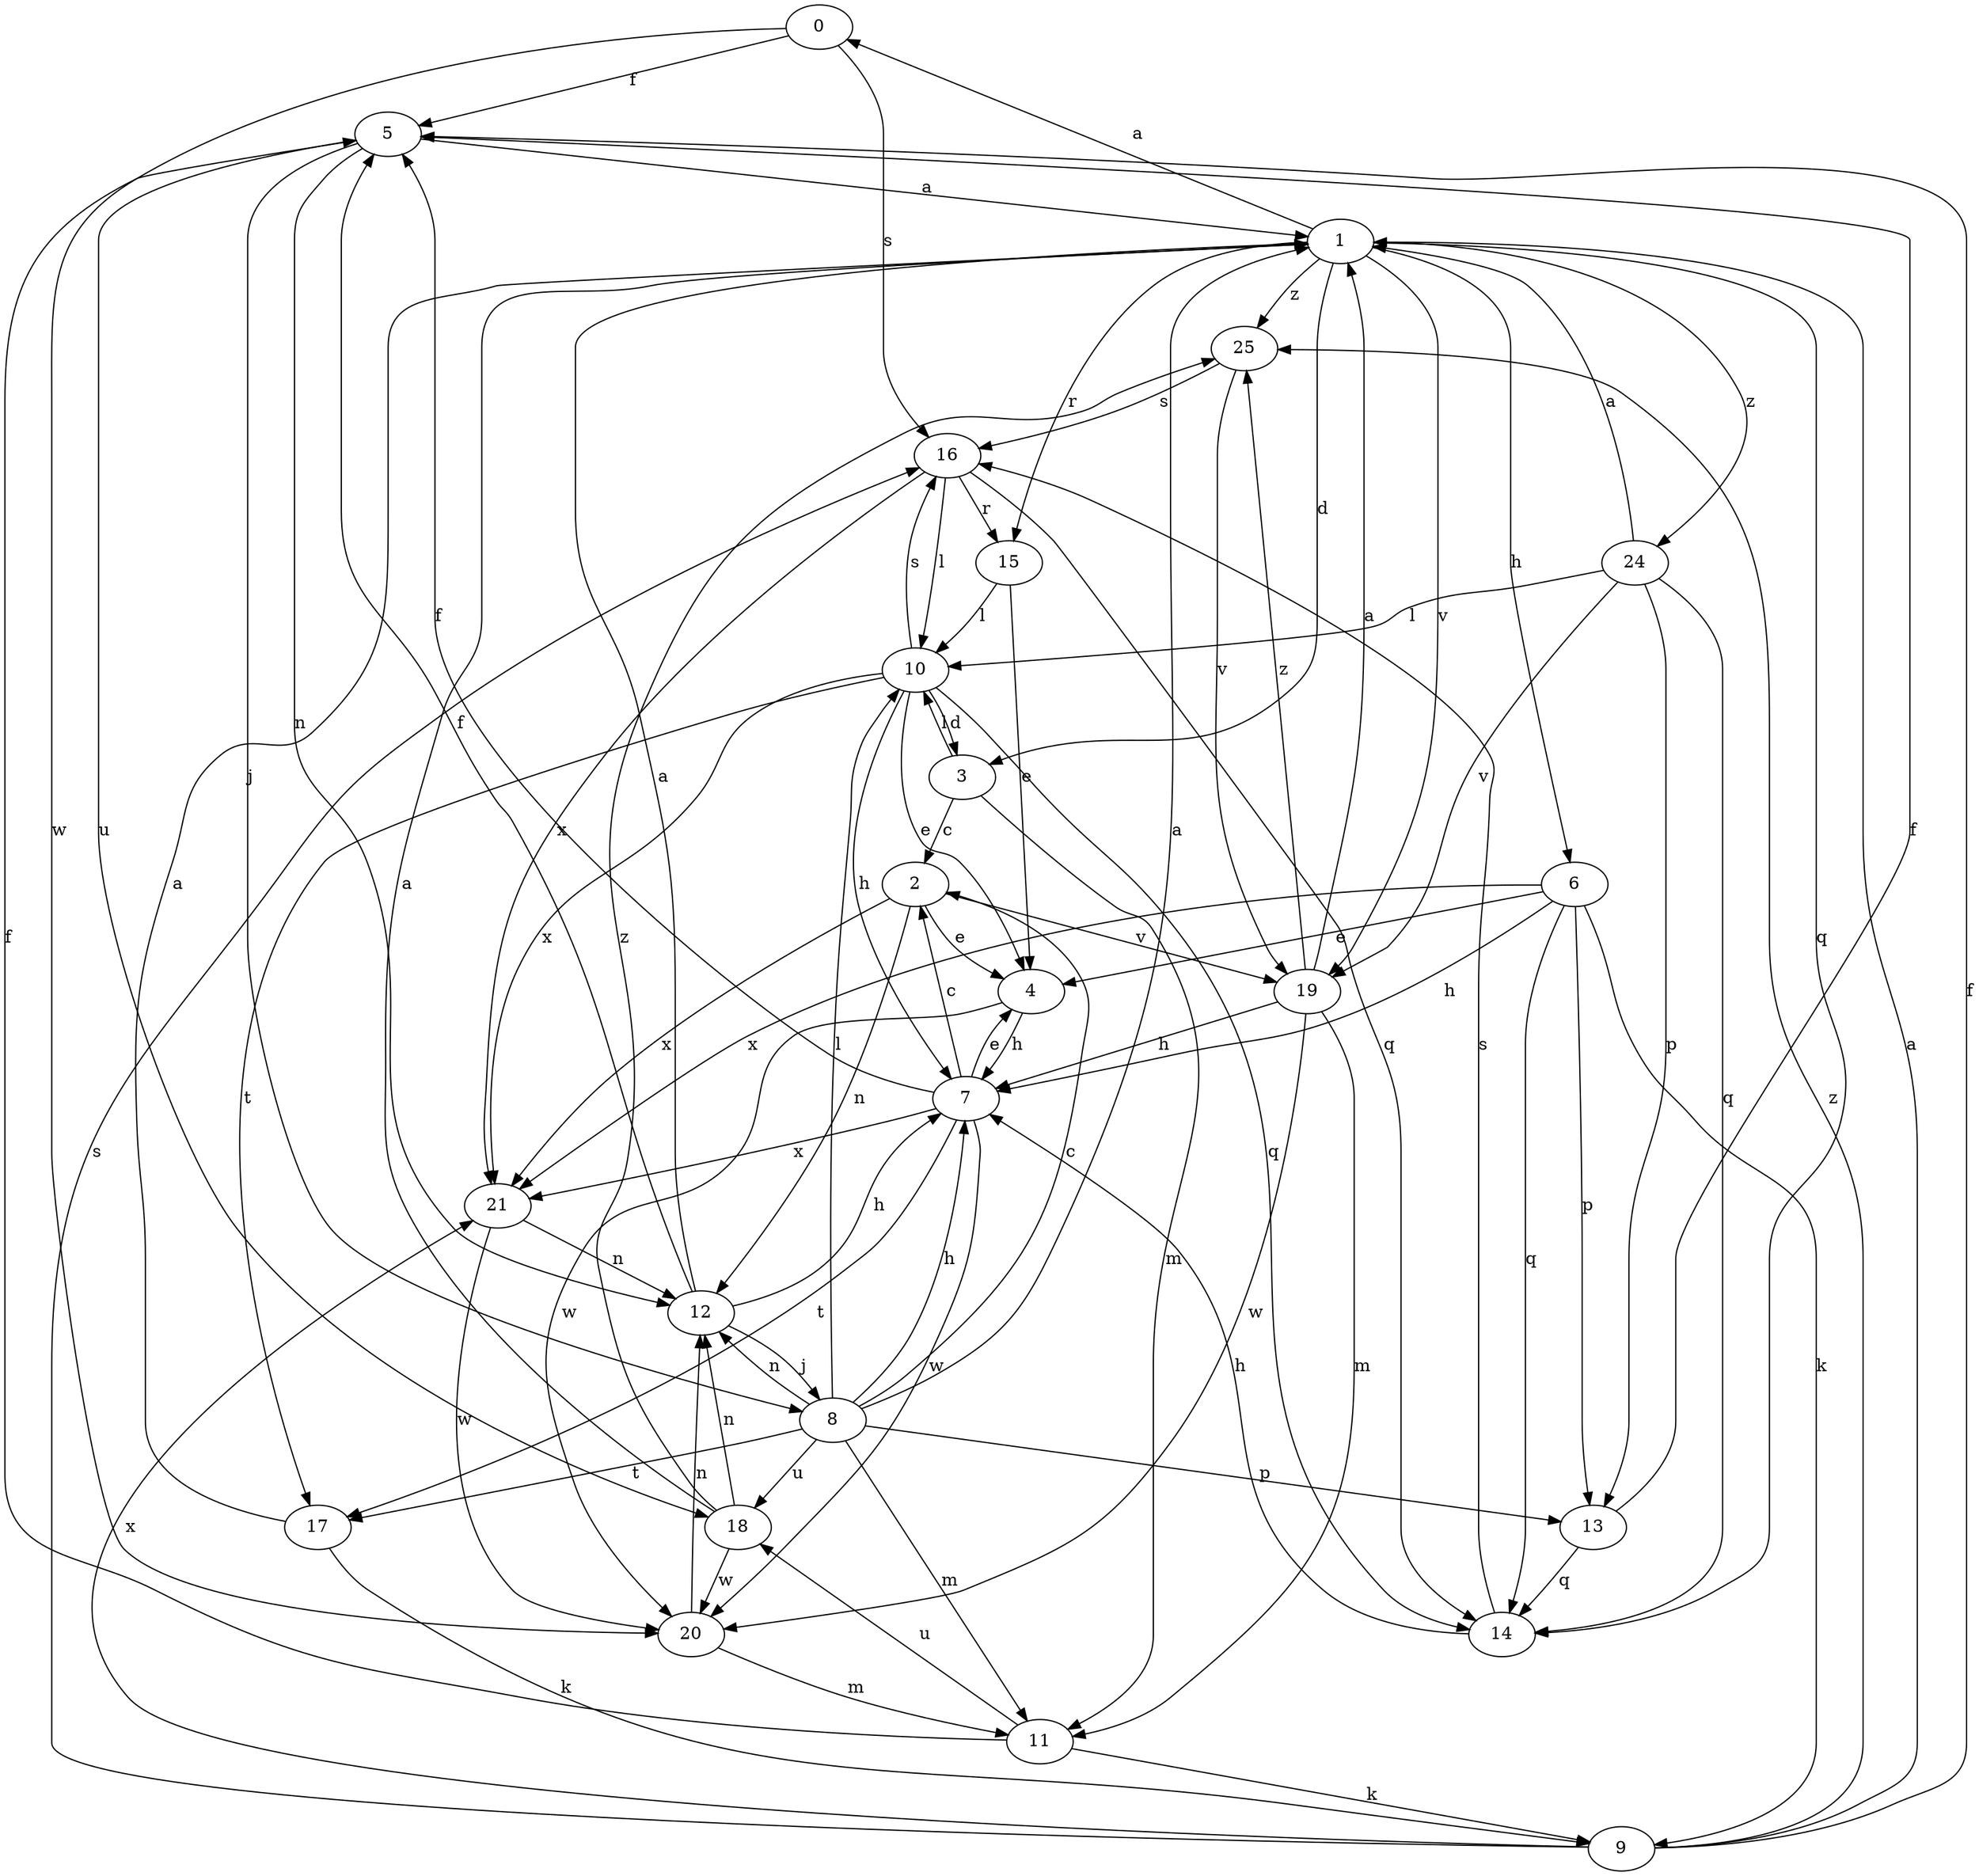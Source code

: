 strict digraph  {
0;
1;
2;
3;
4;
5;
6;
7;
8;
9;
10;
11;
12;
13;
14;
15;
16;
17;
18;
19;
20;
21;
24;
25;
0 -> 5  [label=f];
0 -> 16  [label=s];
0 -> 20  [label=w];
1 -> 0  [label=a];
1 -> 3  [label=d];
1 -> 6  [label=h];
1 -> 14  [label=q];
1 -> 15  [label=r];
1 -> 19  [label=v];
1 -> 24  [label=z];
1 -> 25  [label=z];
2 -> 4  [label=e];
2 -> 12  [label=n];
2 -> 19  [label=v];
2 -> 21  [label=x];
3 -> 2  [label=c];
3 -> 10  [label=l];
3 -> 11  [label=m];
4 -> 7  [label=h];
4 -> 20  [label=w];
5 -> 1  [label=a];
5 -> 8  [label=j];
5 -> 12  [label=n];
5 -> 18  [label=u];
6 -> 4  [label=e];
6 -> 7  [label=h];
6 -> 9  [label=k];
6 -> 13  [label=p];
6 -> 14  [label=q];
6 -> 21  [label=x];
7 -> 2  [label=c];
7 -> 4  [label=e];
7 -> 5  [label=f];
7 -> 17  [label=t];
7 -> 20  [label=w];
7 -> 21  [label=x];
8 -> 1  [label=a];
8 -> 2  [label=c];
8 -> 7  [label=h];
8 -> 10  [label=l];
8 -> 11  [label=m];
8 -> 12  [label=n];
8 -> 13  [label=p];
8 -> 17  [label=t];
8 -> 18  [label=u];
9 -> 1  [label=a];
9 -> 5  [label=f];
9 -> 16  [label=s];
9 -> 21  [label=x];
9 -> 25  [label=z];
10 -> 3  [label=d];
10 -> 4  [label=e];
10 -> 7  [label=h];
10 -> 14  [label=q];
10 -> 16  [label=s];
10 -> 17  [label=t];
10 -> 21  [label=x];
11 -> 5  [label=f];
11 -> 9  [label=k];
11 -> 18  [label=u];
12 -> 1  [label=a];
12 -> 5  [label=f];
12 -> 7  [label=h];
12 -> 8  [label=j];
13 -> 5  [label=f];
13 -> 14  [label=q];
14 -> 7  [label=h];
14 -> 16  [label=s];
15 -> 4  [label=e];
15 -> 10  [label=l];
16 -> 10  [label=l];
16 -> 14  [label=q];
16 -> 15  [label=r];
16 -> 21  [label=x];
17 -> 1  [label=a];
17 -> 9  [label=k];
18 -> 1  [label=a];
18 -> 12  [label=n];
18 -> 20  [label=w];
18 -> 25  [label=z];
19 -> 1  [label=a];
19 -> 7  [label=h];
19 -> 11  [label=m];
19 -> 20  [label=w];
19 -> 25  [label=z];
20 -> 11  [label=m];
20 -> 12  [label=n];
21 -> 12  [label=n];
21 -> 20  [label=w];
24 -> 1  [label=a];
24 -> 10  [label=l];
24 -> 13  [label=p];
24 -> 14  [label=q];
24 -> 19  [label=v];
25 -> 16  [label=s];
25 -> 19  [label=v];
}
